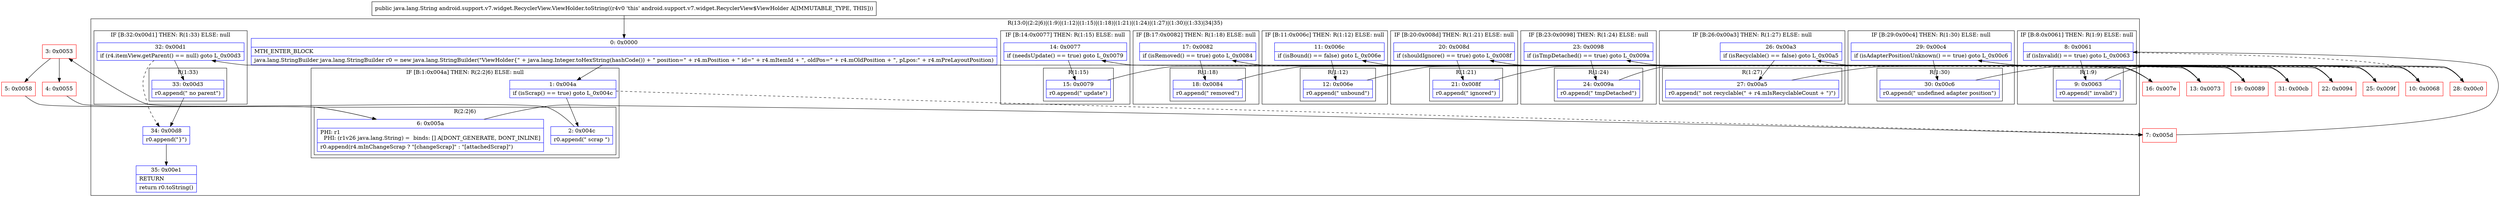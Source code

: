 digraph "CFG forandroid.support.v7.widget.RecyclerView.ViewHolder.toString()Ljava\/lang\/String;" {
subgraph cluster_Region_1269501490 {
label = "R(13:0|(2:2|6)|(1:9)|(1:12)|(1:15)|(1:18)|(1:21)|(1:24)|(1:27)|(1:30)|(1:33)|34|35)";
node [shape=record,color=blue];
Node_0 [shape=record,label="{0\:\ 0x0000|MTH_ENTER_BLOCK\l|java.lang.StringBuilder java.lang.StringBuilder r0 = new java.lang.StringBuilder(\"ViewHolder\{\" + java.lang.Integer.toHexString(hashCode()) + \" position=\" + r4.mPosition + \" id=\" + r4.mItemId + \", oldPos=\" + r4.mOldPosition + \", pLpos:\" + r4.mPreLayoutPosition)\l}"];
subgraph cluster_IfRegion_585386879 {
label = "IF [B:1:0x004a] THEN: R(2:2|6) ELSE: null";
node [shape=record,color=blue];
Node_1 [shape=record,label="{1\:\ 0x004a|if (isScrap() == true) goto L_0x004c\l}"];
subgraph cluster_Region_1967211540 {
label = "R(2:2|6)";
node [shape=record,color=blue];
Node_2 [shape=record,label="{2\:\ 0x004c|r0.append(\" scrap \")\l}"];
Node_6 [shape=record,label="{6\:\ 0x005a|PHI: r1 \l  PHI: (r1v26 java.lang.String) =  binds: [] A[DONT_GENERATE, DONT_INLINE]\l|r0.append(r4.mInChangeScrap ? \"[changeScrap]\" : \"[attachedScrap]\")\l}"];
}
}
subgraph cluster_IfRegion_1531640023 {
label = "IF [B:8:0x0061] THEN: R(1:9) ELSE: null";
node [shape=record,color=blue];
Node_8 [shape=record,label="{8\:\ 0x0061|if (isInvalid() == true) goto L_0x0063\l}"];
subgraph cluster_Region_144301093 {
label = "R(1:9)";
node [shape=record,color=blue];
Node_9 [shape=record,label="{9\:\ 0x0063|r0.append(\" invalid\")\l}"];
}
}
subgraph cluster_IfRegion_5220399 {
label = "IF [B:11:0x006c] THEN: R(1:12) ELSE: null";
node [shape=record,color=blue];
Node_11 [shape=record,label="{11\:\ 0x006c|if (isBound() == false) goto L_0x006e\l}"];
subgraph cluster_Region_253715074 {
label = "R(1:12)";
node [shape=record,color=blue];
Node_12 [shape=record,label="{12\:\ 0x006e|r0.append(\" unbound\")\l}"];
}
}
subgraph cluster_IfRegion_1286944447 {
label = "IF [B:14:0x0077] THEN: R(1:15) ELSE: null";
node [shape=record,color=blue];
Node_14 [shape=record,label="{14\:\ 0x0077|if (needsUpdate() == true) goto L_0x0079\l}"];
subgraph cluster_Region_483796941 {
label = "R(1:15)";
node [shape=record,color=blue];
Node_15 [shape=record,label="{15\:\ 0x0079|r0.append(\" update\")\l}"];
}
}
subgraph cluster_IfRegion_1284121573 {
label = "IF [B:17:0x0082] THEN: R(1:18) ELSE: null";
node [shape=record,color=blue];
Node_17 [shape=record,label="{17\:\ 0x0082|if (isRemoved() == true) goto L_0x0084\l}"];
subgraph cluster_Region_1665704359 {
label = "R(1:18)";
node [shape=record,color=blue];
Node_18 [shape=record,label="{18\:\ 0x0084|r0.append(\" removed\")\l}"];
}
}
subgraph cluster_IfRegion_1082844899 {
label = "IF [B:20:0x008d] THEN: R(1:21) ELSE: null";
node [shape=record,color=blue];
Node_20 [shape=record,label="{20\:\ 0x008d|if (shouldIgnore() == true) goto L_0x008f\l}"];
subgraph cluster_Region_628502815 {
label = "R(1:21)";
node [shape=record,color=blue];
Node_21 [shape=record,label="{21\:\ 0x008f|r0.append(\" ignored\")\l}"];
}
}
subgraph cluster_IfRegion_1031348237 {
label = "IF [B:23:0x0098] THEN: R(1:24) ELSE: null";
node [shape=record,color=blue];
Node_23 [shape=record,label="{23\:\ 0x0098|if (isTmpDetached() == true) goto L_0x009a\l}"];
subgraph cluster_Region_1367956545 {
label = "R(1:24)";
node [shape=record,color=blue];
Node_24 [shape=record,label="{24\:\ 0x009a|r0.append(\" tmpDetached\")\l}"];
}
}
subgraph cluster_IfRegion_1478289875 {
label = "IF [B:26:0x00a3] THEN: R(1:27) ELSE: null";
node [shape=record,color=blue];
Node_26 [shape=record,label="{26\:\ 0x00a3|if (isRecyclable() == false) goto L_0x00a5\l}"];
subgraph cluster_Region_2093806066 {
label = "R(1:27)";
node [shape=record,color=blue];
Node_27 [shape=record,label="{27\:\ 0x00a5|r0.append(\" not recyclable(\" + r4.mIsRecyclableCount + \")\")\l}"];
}
}
subgraph cluster_IfRegion_1167359038 {
label = "IF [B:29:0x00c4] THEN: R(1:30) ELSE: null";
node [shape=record,color=blue];
Node_29 [shape=record,label="{29\:\ 0x00c4|if (isAdapterPositionUnknown() == true) goto L_0x00c6\l}"];
subgraph cluster_Region_1513042517 {
label = "R(1:30)";
node [shape=record,color=blue];
Node_30 [shape=record,label="{30\:\ 0x00c6|r0.append(\" undefined adapter position\")\l}"];
}
}
subgraph cluster_IfRegion_1388197777 {
label = "IF [B:32:0x00d1] THEN: R(1:33) ELSE: null";
node [shape=record,color=blue];
Node_32 [shape=record,label="{32\:\ 0x00d1|if (r4.itemView.getParent() == null) goto L_0x00d3\l}"];
subgraph cluster_Region_1321537222 {
label = "R(1:33)";
node [shape=record,color=blue];
Node_33 [shape=record,label="{33\:\ 0x00d3|r0.append(\" no parent\")\l}"];
}
}
Node_34 [shape=record,label="{34\:\ 0x00d8|r0.append(\"\}\")\l}"];
Node_35 [shape=record,label="{35\:\ 0x00e1|RETURN\l|return r0.toString()\l}"];
}
Node_3 [shape=record,color=red,label="{3\:\ 0x0053}"];
Node_4 [shape=record,color=red,label="{4\:\ 0x0055}"];
Node_5 [shape=record,color=red,label="{5\:\ 0x0058}"];
Node_7 [shape=record,color=red,label="{7\:\ 0x005d}"];
Node_10 [shape=record,color=red,label="{10\:\ 0x0068}"];
Node_13 [shape=record,color=red,label="{13\:\ 0x0073}"];
Node_16 [shape=record,color=red,label="{16\:\ 0x007e}"];
Node_19 [shape=record,color=red,label="{19\:\ 0x0089}"];
Node_22 [shape=record,color=red,label="{22\:\ 0x0094}"];
Node_25 [shape=record,color=red,label="{25\:\ 0x009f}"];
Node_28 [shape=record,color=red,label="{28\:\ 0x00c0}"];
Node_31 [shape=record,color=red,label="{31\:\ 0x00cb}"];
MethodNode[shape=record,label="{public java.lang.String android.support.v7.widget.RecyclerView.ViewHolder.toString((r4v0 'this' android.support.v7.widget.RecyclerView$ViewHolder A[IMMUTABLE_TYPE, THIS])) }"];
MethodNode -> Node_0;
Node_0 -> Node_1;
Node_1 -> Node_2;
Node_1 -> Node_7[style=dashed];
Node_2 -> Node_3;
Node_6 -> Node_7;
Node_8 -> Node_9;
Node_8 -> Node_10[style=dashed];
Node_9 -> Node_10;
Node_11 -> Node_12;
Node_11 -> Node_13[style=dashed];
Node_12 -> Node_13;
Node_14 -> Node_15;
Node_14 -> Node_16[style=dashed];
Node_15 -> Node_16;
Node_17 -> Node_18;
Node_17 -> Node_19[style=dashed];
Node_18 -> Node_19;
Node_20 -> Node_21;
Node_20 -> Node_22[style=dashed];
Node_21 -> Node_22;
Node_23 -> Node_24;
Node_23 -> Node_25[style=dashed];
Node_24 -> Node_25;
Node_26 -> Node_27;
Node_26 -> Node_28[style=dashed];
Node_27 -> Node_28;
Node_29 -> Node_30;
Node_29 -> Node_31[style=dashed];
Node_30 -> Node_31;
Node_32 -> Node_33;
Node_32 -> Node_34[style=dashed];
Node_33 -> Node_34;
Node_34 -> Node_35;
Node_3 -> Node_4;
Node_3 -> Node_5;
Node_4 -> Node_6;
Node_5 -> Node_6;
Node_7 -> Node_8;
Node_10 -> Node_11;
Node_13 -> Node_14;
Node_16 -> Node_17;
Node_19 -> Node_20;
Node_22 -> Node_23;
Node_25 -> Node_26;
Node_28 -> Node_29;
Node_31 -> Node_32;
}

